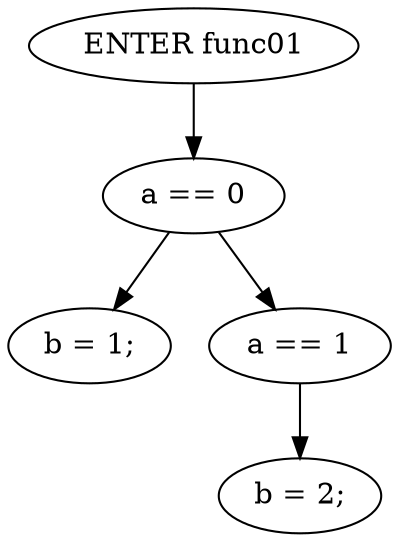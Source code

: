 digraph G {
  0 [ label="ENTER func01" ];
  2 [ label="a == 0" ];
  3 [ label="b = 1;" ];
  4 [ label="a == 1" ];
  5 [ label="b = 2;" ];
  0 -> 2 [ ];
  2 -> 3 [ ];
  2 -> 4 [ ];
  4 -> 5 [ ];
}
